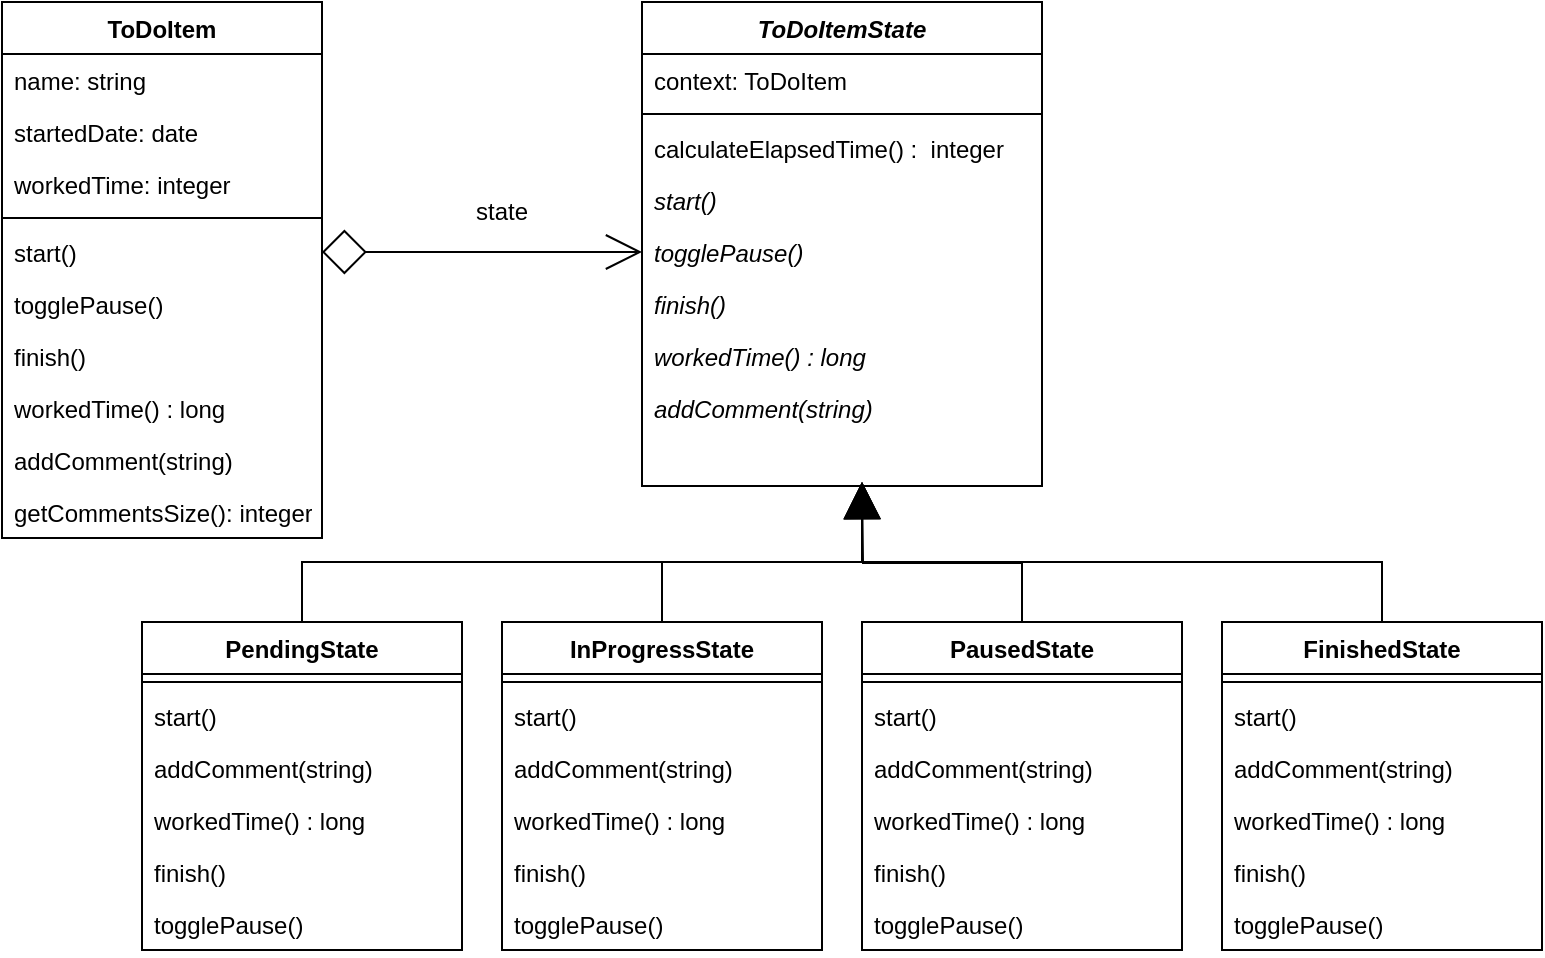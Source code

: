 <mxfile version="17.4.0" type="device"><diagram id="hPCHL9bHJuMlqb-X_K3f" name="Page-1"><mxGraphModel dx="1994" dy="739" grid="1" gridSize="10" guides="1" tooltips="1" connect="1" arrows="1" fold="1" page="1" pageScale="1" pageWidth="850" pageHeight="1100" math="0" shadow="0"><root><mxCell id="0"/><mxCell id="1" parent="0"/><mxCell id="m2bTjN9KBCPw7_1_hOTx-1" value="ToDoItem" style="swimlane;fontStyle=1;align=center;verticalAlign=top;childLayout=stackLayout;horizontal=1;startSize=26;horizontalStack=0;resizeParent=1;resizeLast=0;collapsible=1;marginBottom=0;rounded=0;shadow=0;strokeWidth=1;" vertex="1" parent="1"><mxGeometry x="50" y="130" width="160" height="268" as="geometry"><mxRectangle x="230" y="140" width="160" height="26" as="alternateBounds"/></mxGeometry></mxCell><mxCell id="m2bTjN9KBCPw7_1_hOTx-2" value="name: string" style="text;align=left;verticalAlign=top;spacingLeft=4;spacingRight=4;overflow=hidden;rotatable=0;points=[[0,0.5],[1,0.5]];portConstraint=eastwest;" vertex="1" parent="m2bTjN9KBCPw7_1_hOTx-1"><mxGeometry y="26" width="160" height="26" as="geometry"/></mxCell><mxCell id="m2bTjN9KBCPw7_1_hOTx-3" value="startedDate: date" style="text;align=left;verticalAlign=top;spacingLeft=4;spacingRight=4;overflow=hidden;rotatable=0;points=[[0,0.5],[1,0.5]];portConstraint=eastwest;rounded=0;shadow=0;html=0;" vertex="1" parent="m2bTjN9KBCPw7_1_hOTx-1"><mxGeometry y="52" width="160" height="26" as="geometry"/></mxCell><mxCell id="m2bTjN9KBCPw7_1_hOTx-4" value="workedTime: integer" style="text;align=left;verticalAlign=top;spacingLeft=4;spacingRight=4;overflow=hidden;rotatable=0;points=[[0,0.5],[1,0.5]];portConstraint=eastwest;rounded=0;shadow=0;html=0;" vertex="1" parent="m2bTjN9KBCPw7_1_hOTx-1"><mxGeometry y="78" width="160" height="26" as="geometry"/></mxCell><mxCell id="m2bTjN9KBCPw7_1_hOTx-5" value="" style="line;html=1;strokeWidth=1;align=left;verticalAlign=middle;spacingTop=-1;spacingLeft=3;spacingRight=3;rotatable=0;labelPosition=right;points=[];portConstraint=eastwest;" vertex="1" parent="m2bTjN9KBCPw7_1_hOTx-1"><mxGeometry y="104" width="160" height="8" as="geometry"/></mxCell><mxCell id="m2bTjN9KBCPw7_1_hOTx-7" value="start()" style="text;align=left;verticalAlign=top;spacingLeft=4;spacingRight=4;overflow=hidden;rotatable=0;points=[[0,0.5],[1,0.5]];portConstraint=eastwest;" vertex="1" parent="m2bTjN9KBCPw7_1_hOTx-1"><mxGeometry y="112" width="160" height="26" as="geometry"/></mxCell><mxCell id="m2bTjN9KBCPw7_1_hOTx-6" value="togglePause()" style="text;align=left;verticalAlign=top;spacingLeft=4;spacingRight=4;overflow=hidden;rotatable=0;points=[[0,0.5],[1,0.5]];portConstraint=eastwest;" vertex="1" parent="m2bTjN9KBCPw7_1_hOTx-1"><mxGeometry y="138" width="160" height="26" as="geometry"/></mxCell><mxCell id="m2bTjN9KBCPw7_1_hOTx-8" value="finish()" style="text;align=left;verticalAlign=top;spacingLeft=4;spacingRight=4;overflow=hidden;rotatable=0;points=[[0,0.5],[1,0.5]];portConstraint=eastwest;" vertex="1" parent="m2bTjN9KBCPw7_1_hOTx-1"><mxGeometry y="164" width="160" height="26" as="geometry"/></mxCell><mxCell id="m2bTjN9KBCPw7_1_hOTx-9" value="workedTime() : long" style="text;align=left;verticalAlign=top;spacingLeft=4;spacingRight=4;overflow=hidden;rotatable=0;points=[[0,0.5],[1,0.5]];portConstraint=eastwest;" vertex="1" parent="m2bTjN9KBCPw7_1_hOTx-1"><mxGeometry y="190" width="160" height="26" as="geometry"/></mxCell><mxCell id="m2bTjN9KBCPw7_1_hOTx-10" value="addComment(string)" style="text;align=left;verticalAlign=top;spacingLeft=4;spacingRight=4;overflow=hidden;rotatable=0;points=[[0,0.5],[1,0.5]];portConstraint=eastwest;" vertex="1" parent="m2bTjN9KBCPw7_1_hOTx-1"><mxGeometry y="216" width="160" height="26" as="geometry"/></mxCell><mxCell id="m2bTjN9KBCPw7_1_hOTx-65" value="getCommentsSize(): integer" style="text;align=left;verticalAlign=top;spacingLeft=4;spacingRight=4;overflow=hidden;rotatable=0;points=[[0,0.5],[1,0.5]];portConstraint=eastwest;" vertex="1" parent="m2bTjN9KBCPw7_1_hOTx-1"><mxGeometry y="242" width="160" height="26" as="geometry"/></mxCell><mxCell id="m2bTjN9KBCPw7_1_hOTx-11" value="ToDoItemState" style="swimlane;fontStyle=3;align=center;verticalAlign=top;childLayout=stackLayout;horizontal=1;startSize=26;horizontalStack=0;resizeParent=1;resizeLast=0;collapsible=1;marginBottom=0;rounded=0;shadow=0;strokeWidth=1;" vertex="1" parent="1"><mxGeometry x="370" y="130" width="200" height="242" as="geometry"><mxRectangle x="230" y="140" width="160" height="26" as="alternateBounds"/></mxGeometry></mxCell><mxCell id="m2bTjN9KBCPw7_1_hOTx-12" value="context: ToDoItem" style="text;align=left;verticalAlign=top;spacingLeft=4;spacingRight=4;overflow=hidden;rotatable=0;points=[[0,0.5],[1,0.5]];portConstraint=eastwest;" vertex="1" parent="m2bTjN9KBCPw7_1_hOTx-11"><mxGeometry y="26" width="200" height="26" as="geometry"/></mxCell><mxCell id="m2bTjN9KBCPw7_1_hOTx-15" value="" style="line;html=1;strokeWidth=1;align=left;verticalAlign=middle;spacingTop=-1;spacingLeft=3;spacingRight=3;rotatable=0;labelPosition=right;points=[];portConstraint=eastwest;" vertex="1" parent="m2bTjN9KBCPw7_1_hOTx-11"><mxGeometry y="52" width="200" height="8" as="geometry"/></mxCell><mxCell id="m2bTjN9KBCPw7_1_hOTx-22" value="calculateElapsedTime() :  integer" style="text;align=left;verticalAlign=top;spacingLeft=4;spacingRight=4;overflow=hidden;rotatable=0;points=[[0,0.5],[1,0.5]];portConstraint=eastwest;" vertex="1" parent="m2bTjN9KBCPw7_1_hOTx-11"><mxGeometry y="60" width="200" height="26" as="geometry"/></mxCell><mxCell id="m2bTjN9KBCPw7_1_hOTx-16" value="start()" style="text;align=left;verticalAlign=top;spacingLeft=4;spacingRight=4;overflow=hidden;rotatable=0;points=[[0,0.5],[1,0.5]];portConstraint=eastwest;fontStyle=2" vertex="1" parent="m2bTjN9KBCPw7_1_hOTx-11"><mxGeometry y="86" width="200" height="26" as="geometry"/></mxCell><mxCell id="m2bTjN9KBCPw7_1_hOTx-17" value="togglePause()" style="text;align=left;verticalAlign=top;spacingLeft=4;spacingRight=4;overflow=hidden;rotatable=0;points=[[0,0.5],[1,0.5]];portConstraint=eastwest;fontStyle=2" vertex="1" parent="m2bTjN9KBCPw7_1_hOTx-11"><mxGeometry y="112" width="200" height="26" as="geometry"/></mxCell><mxCell id="m2bTjN9KBCPw7_1_hOTx-18" value="finish()" style="text;align=left;verticalAlign=top;spacingLeft=4;spacingRight=4;overflow=hidden;rotatable=0;points=[[0,0.5],[1,0.5]];portConstraint=eastwest;fontStyle=2" vertex="1" parent="m2bTjN9KBCPw7_1_hOTx-11"><mxGeometry y="138" width="200" height="26" as="geometry"/></mxCell><mxCell id="m2bTjN9KBCPw7_1_hOTx-19" value="workedTime() : long" style="text;align=left;verticalAlign=top;spacingLeft=4;spacingRight=4;overflow=hidden;rotatable=0;points=[[0,0.5],[1,0.5]];portConstraint=eastwest;fontStyle=2" vertex="1" parent="m2bTjN9KBCPw7_1_hOTx-11"><mxGeometry y="164" width="200" height="26" as="geometry"/></mxCell><mxCell id="m2bTjN9KBCPw7_1_hOTx-20" value="addComment(string)" style="text;align=left;verticalAlign=top;spacingLeft=4;spacingRight=4;overflow=hidden;rotatable=0;points=[[0,0.5],[1,0.5]];portConstraint=eastwest;fontStyle=2" vertex="1" parent="m2bTjN9KBCPw7_1_hOTx-11"><mxGeometry y="190" width="200" height="26" as="geometry"/></mxCell><mxCell id="m2bTjN9KBCPw7_1_hOTx-21" style="edgeStyle=orthogonalEdgeStyle;rounded=0;orthogonalLoop=1;jettySize=auto;html=1;entryX=0;entryY=0.5;entryDx=0;entryDy=0;exitX=1;exitY=0.5;exitDx=0;exitDy=0;endArrow=open;endFill=0;startArrow=diamond;startFill=0;sourcePerimeterSpacing=0;startSize=20;endSize=16;" edge="1" parent="1" source="m2bTjN9KBCPw7_1_hOTx-7" target="m2bTjN9KBCPw7_1_hOTx-17"><mxGeometry relative="1" as="geometry"><mxPoint x="210" y="255" as="sourcePoint"/><Array as="points"/></mxGeometry></mxCell><mxCell id="m2bTjN9KBCPw7_1_hOTx-60" style="edgeStyle=orthogonalEdgeStyle;rounded=0;orthogonalLoop=1;jettySize=auto;html=1;startArrow=none;startFill=0;endArrow=block;endFill=1;startSize=20;endSize=16;sourcePerimeterSpacing=0;" edge="1" parent="1" source="m2bTjN9KBCPw7_1_hOTx-23"><mxGeometry relative="1" as="geometry"><mxPoint x="480" y="370" as="targetPoint"/><Array as="points"><mxPoint x="200" y="410"/><mxPoint x="480" y="410"/></Array></mxGeometry></mxCell><mxCell id="m2bTjN9KBCPw7_1_hOTx-23" value="PendingState" style="swimlane;fontStyle=1;align=center;verticalAlign=top;childLayout=stackLayout;horizontal=1;startSize=26;horizontalStack=0;resizeParent=1;resizeLast=0;collapsible=1;marginBottom=0;rounded=0;shadow=0;strokeWidth=1;" vertex="1" parent="1"><mxGeometry x="120" y="440" width="160" height="164" as="geometry"><mxRectangle x="230" y="140" width="160" height="26" as="alternateBounds"/></mxGeometry></mxCell><mxCell id="m2bTjN9KBCPw7_1_hOTx-27" value="" style="line;html=1;strokeWidth=1;align=left;verticalAlign=middle;spacingTop=-1;spacingLeft=3;spacingRight=3;rotatable=0;labelPosition=right;points=[];portConstraint=eastwest;" vertex="1" parent="m2bTjN9KBCPw7_1_hOTx-23"><mxGeometry y="26" width="160" height="8" as="geometry"/></mxCell><mxCell id="m2bTjN9KBCPw7_1_hOTx-34" value="start()" style="text;align=left;verticalAlign=top;spacingLeft=4;spacingRight=4;overflow=hidden;rotatable=0;points=[[0,0.5],[1,0.5]];portConstraint=eastwest;fontStyle=0" vertex="1" parent="m2bTjN9KBCPw7_1_hOTx-23"><mxGeometry y="34" width="160" height="26" as="geometry"/></mxCell><mxCell id="m2bTjN9KBCPw7_1_hOTx-38" value="addComment(string)" style="text;align=left;verticalAlign=top;spacingLeft=4;spacingRight=4;overflow=hidden;rotatable=0;points=[[0,0.5],[1,0.5]];portConstraint=eastwest;fontStyle=0" vertex="1" parent="m2bTjN9KBCPw7_1_hOTx-23"><mxGeometry y="60" width="160" height="26" as="geometry"/></mxCell><mxCell id="m2bTjN9KBCPw7_1_hOTx-37" value="workedTime() : long" style="text;align=left;verticalAlign=top;spacingLeft=4;spacingRight=4;overflow=hidden;rotatable=0;points=[[0,0.5],[1,0.5]];portConstraint=eastwest;fontStyle=0" vertex="1" parent="m2bTjN9KBCPw7_1_hOTx-23"><mxGeometry y="86" width="160" height="26" as="geometry"/></mxCell><mxCell id="m2bTjN9KBCPw7_1_hOTx-36" value="finish()" style="text;align=left;verticalAlign=top;spacingLeft=4;spacingRight=4;overflow=hidden;rotatable=0;points=[[0,0.5],[1,0.5]];portConstraint=eastwest;fontStyle=0" vertex="1" parent="m2bTjN9KBCPw7_1_hOTx-23"><mxGeometry y="112" width="160" height="26" as="geometry"/></mxCell><mxCell id="m2bTjN9KBCPw7_1_hOTx-35" value="togglePause()" style="text;align=left;verticalAlign=top;spacingLeft=4;spacingRight=4;overflow=hidden;rotatable=0;points=[[0,0.5],[1,0.5]];portConstraint=eastwest;fontStyle=0" vertex="1" parent="m2bTjN9KBCPw7_1_hOTx-23"><mxGeometry y="138" width="160" height="26" as="geometry"/></mxCell><mxCell id="m2bTjN9KBCPw7_1_hOTx-62" style="edgeStyle=orthogonalEdgeStyle;rounded=0;orthogonalLoop=1;jettySize=auto;html=1;startArrow=none;startFill=0;endArrow=block;endFill=1;startSize=20;endSize=16;sourcePerimeterSpacing=0;" edge="1" parent="1" source="m2bTjN9KBCPw7_1_hOTx-39"><mxGeometry relative="1" as="geometry"><mxPoint x="480" y="370" as="targetPoint"/><Array as="points"><mxPoint x="380" y="410"/><mxPoint x="480" y="410"/></Array></mxGeometry></mxCell><mxCell id="m2bTjN9KBCPw7_1_hOTx-39" value="InProgressState" style="swimlane;fontStyle=1;align=center;verticalAlign=top;childLayout=stackLayout;horizontal=1;startSize=26;horizontalStack=0;resizeParent=1;resizeLast=0;collapsible=1;marginBottom=0;rounded=0;shadow=0;strokeWidth=1;" vertex="1" parent="1"><mxGeometry x="300" y="440" width="160" height="164" as="geometry"><mxRectangle x="230" y="140" width="160" height="26" as="alternateBounds"/></mxGeometry></mxCell><mxCell id="m2bTjN9KBCPw7_1_hOTx-40" value="" style="line;html=1;strokeWidth=1;align=left;verticalAlign=middle;spacingTop=-1;spacingLeft=3;spacingRight=3;rotatable=0;labelPosition=right;points=[];portConstraint=eastwest;" vertex="1" parent="m2bTjN9KBCPw7_1_hOTx-39"><mxGeometry y="26" width="160" height="8" as="geometry"/></mxCell><mxCell id="m2bTjN9KBCPw7_1_hOTx-41" value="start()" style="text;align=left;verticalAlign=top;spacingLeft=4;spacingRight=4;overflow=hidden;rotatable=0;points=[[0,0.5],[1,0.5]];portConstraint=eastwest;fontStyle=0" vertex="1" parent="m2bTjN9KBCPw7_1_hOTx-39"><mxGeometry y="34" width="160" height="26" as="geometry"/></mxCell><mxCell id="m2bTjN9KBCPw7_1_hOTx-42" value="addComment(string)" style="text;align=left;verticalAlign=top;spacingLeft=4;spacingRight=4;overflow=hidden;rotatable=0;points=[[0,0.5],[1,0.5]];portConstraint=eastwest;fontStyle=0" vertex="1" parent="m2bTjN9KBCPw7_1_hOTx-39"><mxGeometry y="60" width="160" height="26" as="geometry"/></mxCell><mxCell id="m2bTjN9KBCPw7_1_hOTx-43" value="workedTime() : long" style="text;align=left;verticalAlign=top;spacingLeft=4;spacingRight=4;overflow=hidden;rotatable=0;points=[[0,0.5],[1,0.5]];portConstraint=eastwest;fontStyle=0" vertex="1" parent="m2bTjN9KBCPw7_1_hOTx-39"><mxGeometry y="86" width="160" height="26" as="geometry"/></mxCell><mxCell id="m2bTjN9KBCPw7_1_hOTx-44" value="finish()" style="text;align=left;verticalAlign=top;spacingLeft=4;spacingRight=4;overflow=hidden;rotatable=0;points=[[0,0.5],[1,0.5]];portConstraint=eastwest;fontStyle=0" vertex="1" parent="m2bTjN9KBCPw7_1_hOTx-39"><mxGeometry y="112" width="160" height="26" as="geometry"/></mxCell><mxCell id="m2bTjN9KBCPw7_1_hOTx-45" value="togglePause()" style="text;align=left;verticalAlign=top;spacingLeft=4;spacingRight=4;overflow=hidden;rotatable=0;points=[[0,0.5],[1,0.5]];portConstraint=eastwest;fontStyle=0" vertex="1" parent="m2bTjN9KBCPw7_1_hOTx-39"><mxGeometry y="138" width="160" height="26" as="geometry"/></mxCell><mxCell id="m2bTjN9KBCPw7_1_hOTx-61" style="edgeStyle=orthogonalEdgeStyle;rounded=0;orthogonalLoop=1;jettySize=auto;html=1;startArrow=none;startFill=0;endArrow=block;endFill=1;startSize=20;endSize=16;sourcePerimeterSpacing=0;" edge="1" parent="1" source="m2bTjN9KBCPw7_1_hOTx-46"><mxGeometry relative="1" as="geometry"><mxPoint x="480" y="370" as="targetPoint"/></mxGeometry></mxCell><mxCell id="m2bTjN9KBCPw7_1_hOTx-46" value="PausedState" style="swimlane;fontStyle=1;align=center;verticalAlign=top;childLayout=stackLayout;horizontal=1;startSize=26;horizontalStack=0;resizeParent=1;resizeLast=0;collapsible=1;marginBottom=0;rounded=0;shadow=0;strokeWidth=1;" vertex="1" parent="1"><mxGeometry x="480" y="440" width="160" height="164" as="geometry"><mxRectangle x="230" y="140" width="160" height="26" as="alternateBounds"/></mxGeometry></mxCell><mxCell id="m2bTjN9KBCPw7_1_hOTx-47" value="" style="line;html=1;strokeWidth=1;align=left;verticalAlign=middle;spacingTop=-1;spacingLeft=3;spacingRight=3;rotatable=0;labelPosition=right;points=[];portConstraint=eastwest;" vertex="1" parent="m2bTjN9KBCPw7_1_hOTx-46"><mxGeometry y="26" width="160" height="8" as="geometry"/></mxCell><mxCell id="m2bTjN9KBCPw7_1_hOTx-48" value="start()" style="text;align=left;verticalAlign=top;spacingLeft=4;spacingRight=4;overflow=hidden;rotatable=0;points=[[0,0.5],[1,0.5]];portConstraint=eastwest;fontStyle=0" vertex="1" parent="m2bTjN9KBCPw7_1_hOTx-46"><mxGeometry y="34" width="160" height="26" as="geometry"/></mxCell><mxCell id="m2bTjN9KBCPw7_1_hOTx-49" value="addComment(string)" style="text;align=left;verticalAlign=top;spacingLeft=4;spacingRight=4;overflow=hidden;rotatable=0;points=[[0,0.5],[1,0.5]];portConstraint=eastwest;fontStyle=0" vertex="1" parent="m2bTjN9KBCPw7_1_hOTx-46"><mxGeometry y="60" width="160" height="26" as="geometry"/></mxCell><mxCell id="m2bTjN9KBCPw7_1_hOTx-50" value="workedTime() : long" style="text;align=left;verticalAlign=top;spacingLeft=4;spacingRight=4;overflow=hidden;rotatable=0;points=[[0,0.5],[1,0.5]];portConstraint=eastwest;fontStyle=0" vertex="1" parent="m2bTjN9KBCPw7_1_hOTx-46"><mxGeometry y="86" width="160" height="26" as="geometry"/></mxCell><mxCell id="m2bTjN9KBCPw7_1_hOTx-51" value="finish()" style="text;align=left;verticalAlign=top;spacingLeft=4;spacingRight=4;overflow=hidden;rotatable=0;points=[[0,0.5],[1,0.5]];portConstraint=eastwest;fontStyle=0" vertex="1" parent="m2bTjN9KBCPw7_1_hOTx-46"><mxGeometry y="112" width="160" height="26" as="geometry"/></mxCell><mxCell id="m2bTjN9KBCPw7_1_hOTx-52" value="togglePause()" style="text;align=left;verticalAlign=top;spacingLeft=4;spacingRight=4;overflow=hidden;rotatable=0;points=[[0,0.5],[1,0.5]];portConstraint=eastwest;fontStyle=0" vertex="1" parent="m2bTjN9KBCPw7_1_hOTx-46"><mxGeometry y="138" width="160" height="26" as="geometry"/></mxCell><mxCell id="m2bTjN9KBCPw7_1_hOTx-63" style="edgeStyle=orthogonalEdgeStyle;rounded=0;orthogonalLoop=1;jettySize=auto;html=1;startArrow=none;startFill=0;endArrow=block;endFill=1;startSize=20;endSize=16;sourcePerimeterSpacing=0;" edge="1" parent="1" source="m2bTjN9KBCPw7_1_hOTx-53"><mxGeometry relative="1" as="geometry"><mxPoint x="480" y="370" as="targetPoint"/><Array as="points"><mxPoint x="740" y="410"/><mxPoint x="480" y="410"/></Array></mxGeometry></mxCell><mxCell id="m2bTjN9KBCPw7_1_hOTx-53" value="FinishedState" style="swimlane;fontStyle=1;align=center;verticalAlign=top;childLayout=stackLayout;horizontal=1;startSize=26;horizontalStack=0;resizeParent=1;resizeLast=0;collapsible=1;marginBottom=0;rounded=0;shadow=0;strokeWidth=1;" vertex="1" parent="1"><mxGeometry x="660" y="440" width="160" height="164" as="geometry"><mxRectangle x="230" y="140" width="160" height="26" as="alternateBounds"/></mxGeometry></mxCell><mxCell id="m2bTjN9KBCPw7_1_hOTx-54" value="" style="line;html=1;strokeWidth=1;align=left;verticalAlign=middle;spacingTop=-1;spacingLeft=3;spacingRight=3;rotatable=0;labelPosition=right;points=[];portConstraint=eastwest;" vertex="1" parent="m2bTjN9KBCPw7_1_hOTx-53"><mxGeometry y="26" width="160" height="8" as="geometry"/></mxCell><mxCell id="m2bTjN9KBCPw7_1_hOTx-55" value="start()" style="text;align=left;verticalAlign=top;spacingLeft=4;spacingRight=4;overflow=hidden;rotatable=0;points=[[0,0.5],[1,0.5]];portConstraint=eastwest;fontStyle=0" vertex="1" parent="m2bTjN9KBCPw7_1_hOTx-53"><mxGeometry y="34" width="160" height="26" as="geometry"/></mxCell><mxCell id="m2bTjN9KBCPw7_1_hOTx-56" value="addComment(string)" style="text;align=left;verticalAlign=top;spacingLeft=4;spacingRight=4;overflow=hidden;rotatable=0;points=[[0,0.5],[1,0.5]];portConstraint=eastwest;fontStyle=0" vertex="1" parent="m2bTjN9KBCPw7_1_hOTx-53"><mxGeometry y="60" width="160" height="26" as="geometry"/></mxCell><mxCell id="m2bTjN9KBCPw7_1_hOTx-57" value="workedTime() : long" style="text;align=left;verticalAlign=top;spacingLeft=4;spacingRight=4;overflow=hidden;rotatable=0;points=[[0,0.5],[1,0.5]];portConstraint=eastwest;fontStyle=0" vertex="1" parent="m2bTjN9KBCPw7_1_hOTx-53"><mxGeometry y="86" width="160" height="26" as="geometry"/></mxCell><mxCell id="m2bTjN9KBCPw7_1_hOTx-58" value="finish()" style="text;align=left;verticalAlign=top;spacingLeft=4;spacingRight=4;overflow=hidden;rotatable=0;points=[[0,0.5],[1,0.5]];portConstraint=eastwest;fontStyle=0" vertex="1" parent="m2bTjN9KBCPw7_1_hOTx-53"><mxGeometry y="112" width="160" height="26" as="geometry"/></mxCell><mxCell id="m2bTjN9KBCPw7_1_hOTx-59" value="togglePause()" style="text;align=left;verticalAlign=top;spacingLeft=4;spacingRight=4;overflow=hidden;rotatable=0;points=[[0,0.5],[1,0.5]];portConstraint=eastwest;fontStyle=0" vertex="1" parent="m2bTjN9KBCPw7_1_hOTx-53"><mxGeometry y="138" width="160" height="26" as="geometry"/></mxCell><mxCell id="m2bTjN9KBCPw7_1_hOTx-64" value="state" style="text;html=1;strokeColor=none;fillColor=none;align=center;verticalAlign=middle;whiteSpace=wrap;rounded=0;" vertex="1" parent="1"><mxGeometry x="270" y="220" width="60" height="30" as="geometry"/></mxCell></root></mxGraphModel></diagram></mxfile>
